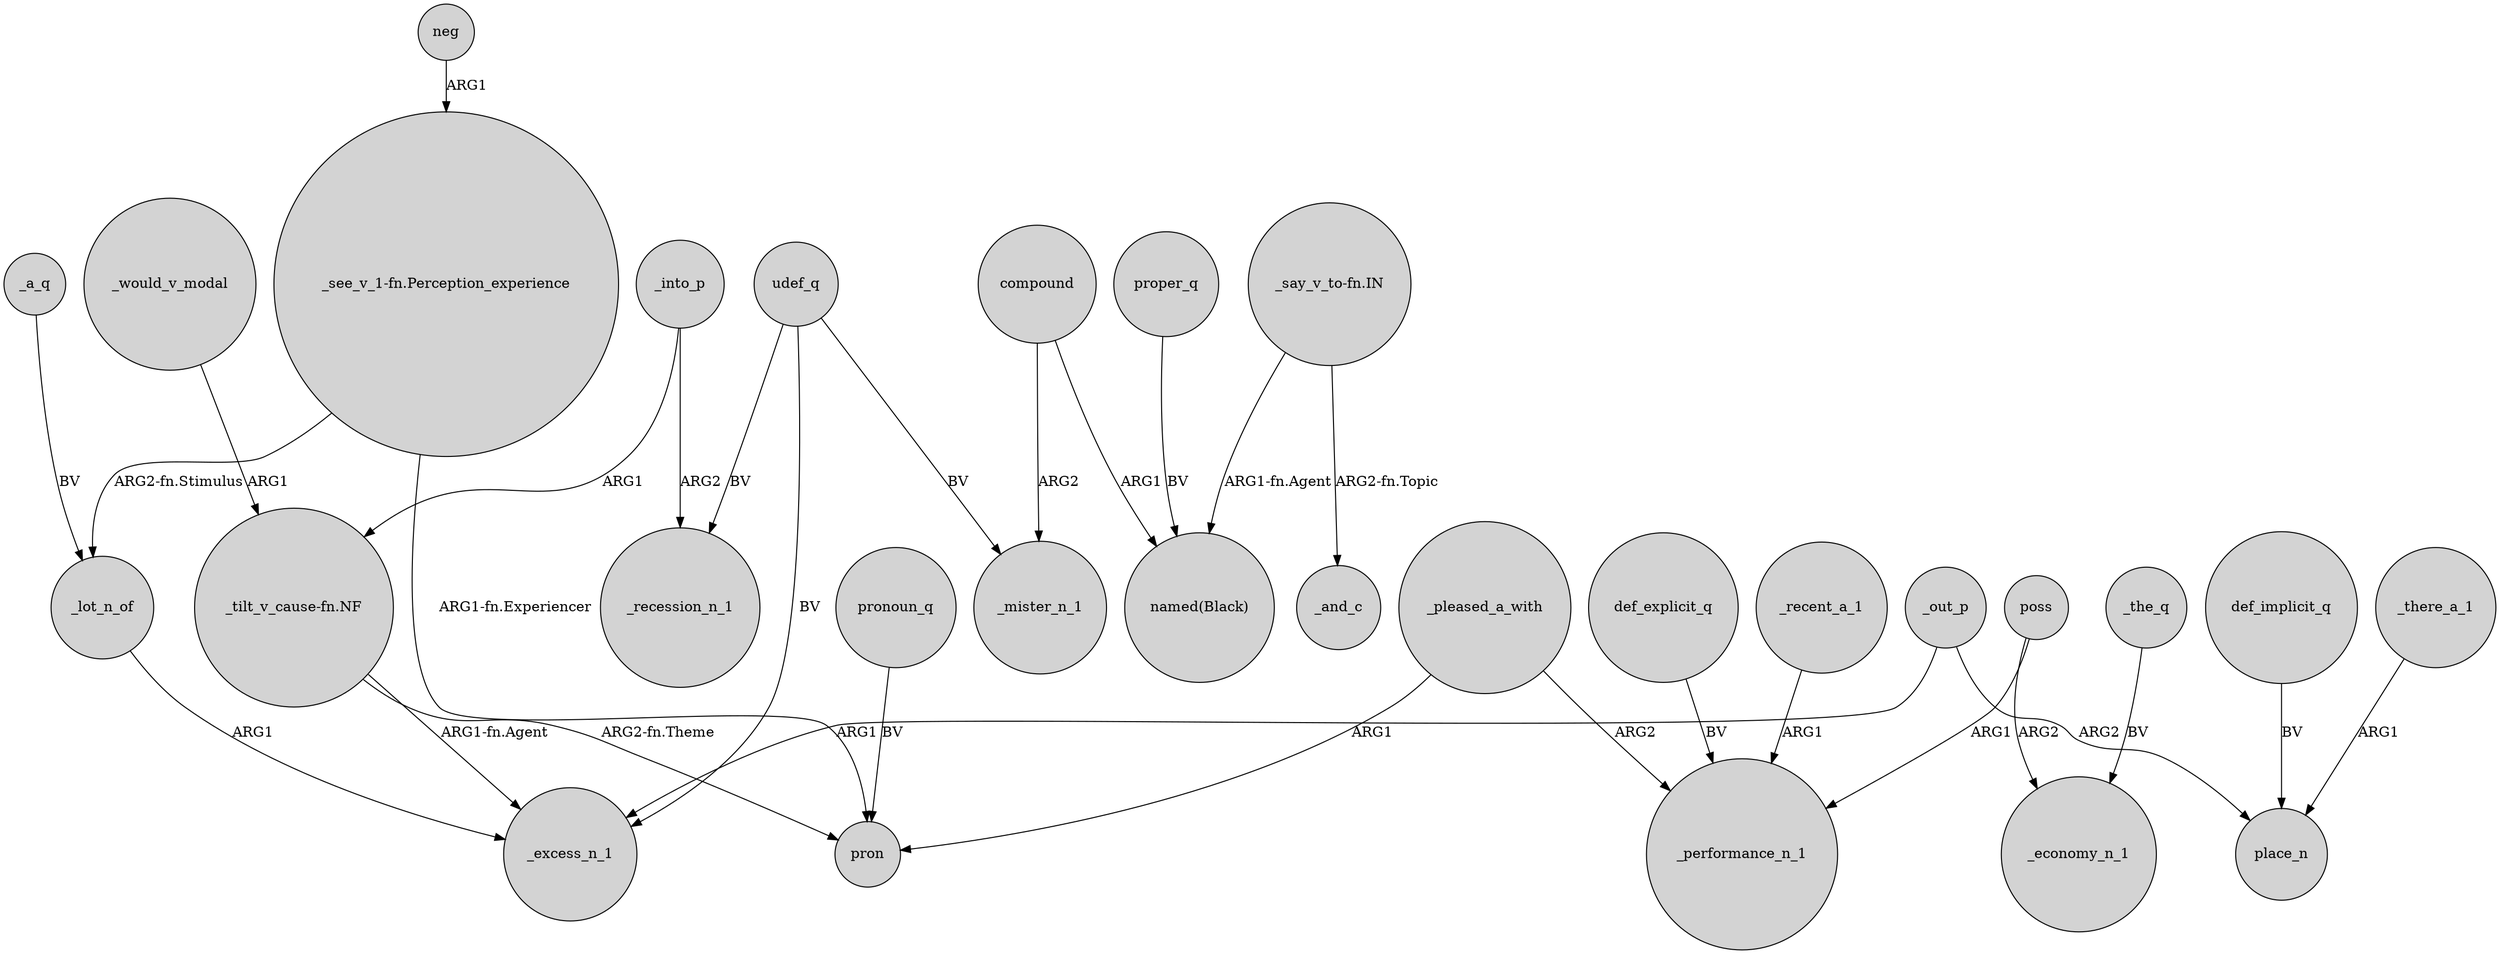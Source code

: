 digraph {
	node [shape=circle style=filled]
	_a_q -> _lot_n_of [label=BV]
	udef_q -> _excess_n_1 [label=BV]
	"_see_v_1-fn.Perception_experience" -> pron [label="ARG1-fn.Experiencer"]
	_recent_a_1 -> _performance_n_1 [label=ARG1]
	poss -> _economy_n_1 [label=ARG2]
	"_say_v_to-fn.IN" -> "named(Black)" [label="ARG1-fn.Agent"]
	compound -> _mister_n_1 [label=ARG2]
	udef_q -> _mister_n_1 [label=BV]
	_the_q -> _economy_n_1 [label=BV]
	def_implicit_q -> place_n [label=BV]
	proper_q -> "named(Black)" [label=BV]
	_out_p -> place_n [label=ARG2]
	_into_p -> "_tilt_v_cause-fn.NF" [label=ARG1]
	_lot_n_of -> _excess_n_1 [label=ARG1]
	pronoun_q -> pron [label=BV]
	"_see_v_1-fn.Perception_experience" -> _lot_n_of [label="ARG2-fn.Stimulus"]
	_into_p -> _recession_n_1 [label=ARG2]
	_out_p -> _excess_n_1 [label=ARG1]
	compound -> "named(Black)" [label=ARG1]
	def_explicit_q -> _performance_n_1 [label=BV]
	udef_q -> _recession_n_1 [label=BV]
	poss -> _performance_n_1 [label=ARG1]
	"_say_v_to-fn.IN" -> _and_c [label="ARG2-fn.Topic"]
	neg -> "_see_v_1-fn.Perception_experience" [label=ARG1]
	"_tilt_v_cause-fn.NF" -> pron [label="ARG2-fn.Theme"]
	_would_v_modal -> "_tilt_v_cause-fn.NF" [label=ARG1]
	_pleased_a_with -> pron [label=ARG1]
	_pleased_a_with -> _performance_n_1 [label=ARG2]
	"_tilt_v_cause-fn.NF" -> _excess_n_1 [label="ARG1-fn.Agent"]
	_there_a_1 -> place_n [label=ARG1]
}
